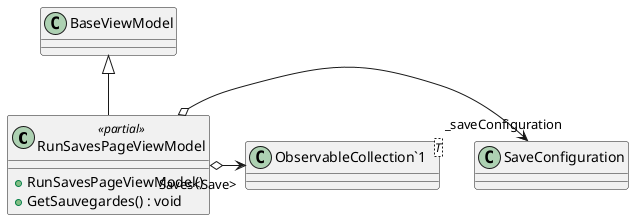 @startuml
class RunSavesPageViewModel <<partial>> {
    + RunSavesPageViewModel()
    + GetSauvegardes() : void
}
class "ObservableCollection`1"<T> {
}
BaseViewModel <|-- RunSavesPageViewModel
RunSavesPageViewModel o-> "_saveConfiguration" SaveConfiguration
RunSavesPageViewModel o-> "Saves<Save>" "ObservableCollection`1"
@enduml
